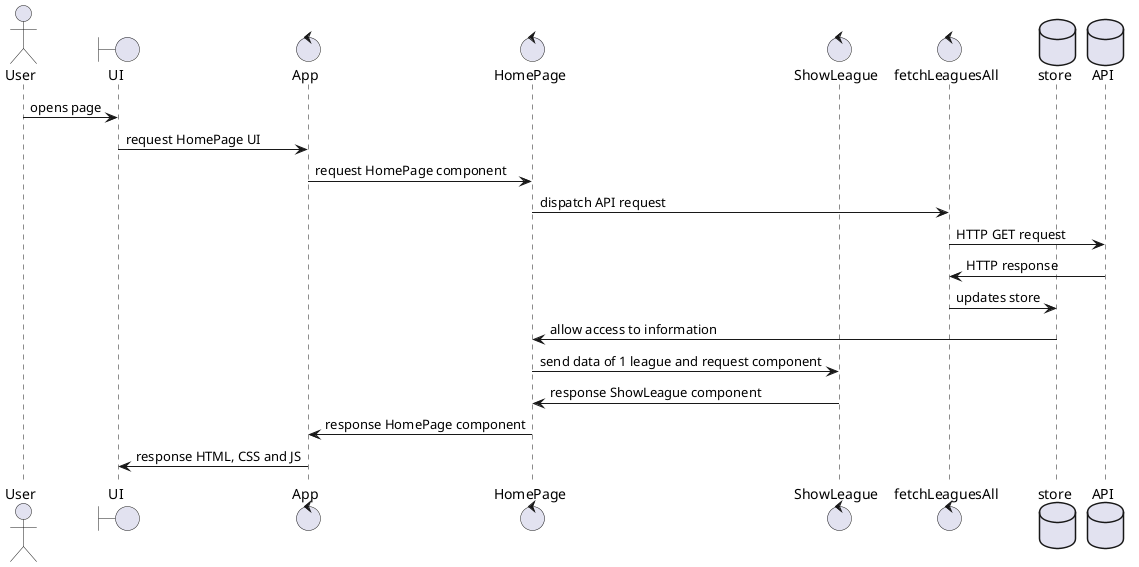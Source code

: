 @startuml

actor User
boundary UI
control App
control HomePage
control ShowLeague
control fetchLeaguesAll
database store
database API

User -> UI : opens page
UI -> App: request HomePage UI
App -> HomePage: request HomePage component
HomePage-> fetchLeaguesAll: dispatch API request 
fetchLeaguesAll -> API: HTTP GET request
API -> fetchLeaguesAll : HTTP response
fetchLeaguesAll -> store: updates store
store -> HomePage : allow access to information
HomePage -> ShowLeague : send data of 1 league and request component
ShowLeague -> HomePage: response ShowLeague component
HomePage -> App: response HomePage component
App -> UI: response HTML, CSS and JS
@enduml